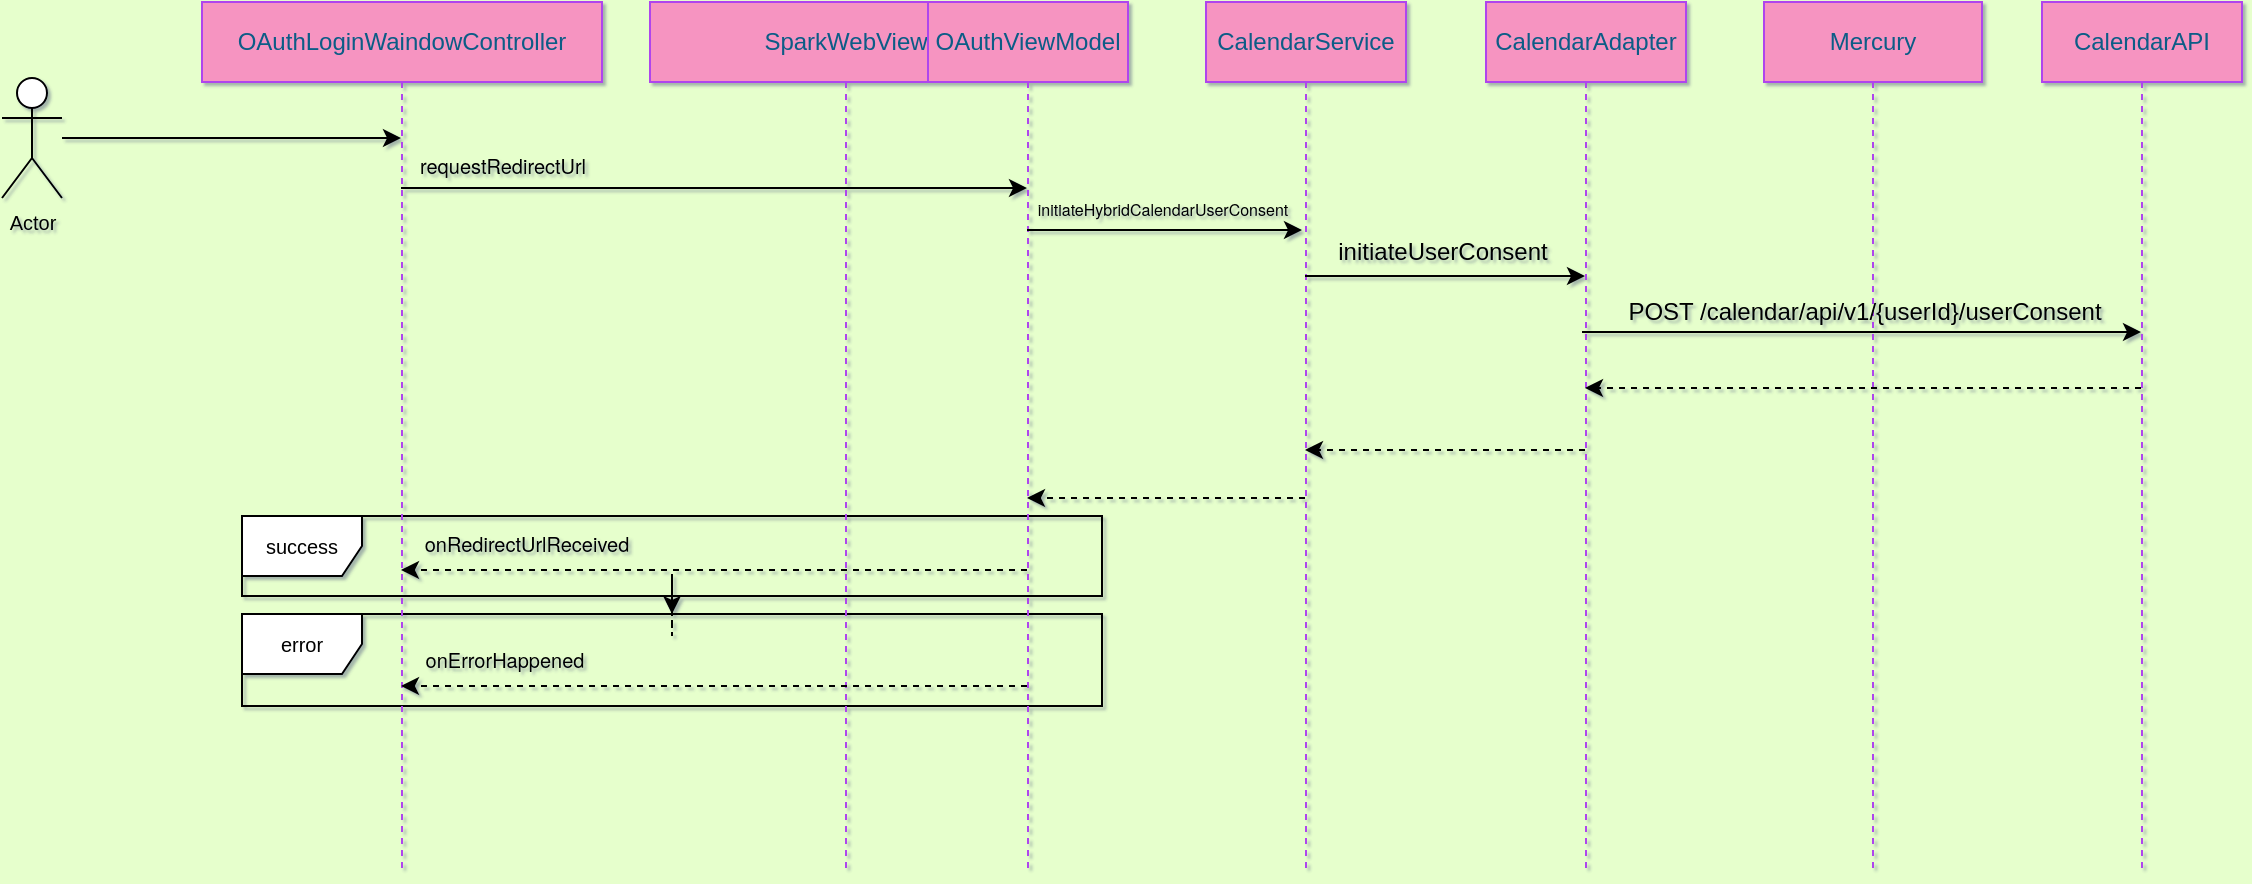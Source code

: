 <mxfile version="16.5.6" type="github">
  <diagram id="C5RBs43oDa-KdzZeNtuy" name="Page-1">
    <mxGraphModel dx="1196" dy="3946" grid="1" gridSize="10" guides="1" tooltips="1" connect="1" arrows="1" fold="1" page="1" pageScale="1" pageWidth="4681" pageHeight="3300" background="#E6FFCC" math="0" shadow="1">
      <root>
        <mxCell id="WIyWlLk6GJQsqaUBKTNV-0" />
        <mxCell id="WIyWlLk6GJQsqaUBKTNV-1" parent="WIyWlLk6GJQsqaUBKTNV-0" />
        <mxCell id="RtrCidmmQqVbmZ6bVb9F-30" value="success" style="shape=umlFrame;whiteSpace=wrap;html=1;fontSize=10;" vertex="1" parent="WIyWlLk6GJQsqaUBKTNV-1">
          <mxGeometry x="200" y="-113" width="430" height="40" as="geometry" />
        </mxCell>
        <mxCell id="RtrCidmmQqVbmZ6bVb9F-31" value="error" style="shape=umlFrame;whiteSpace=wrap;html=1;fontSize=10;" vertex="1" parent="WIyWlLk6GJQsqaUBKTNV-1">
          <mxGeometry x="200" y="-64" width="430" height="46" as="geometry" />
        </mxCell>
        <mxCell id="i_NOOTvO4Euxv1qAmDcc-1" value="OAuthLoginWaindowController" style="shape=umlLifeline;perimeter=lifelinePerimeter;whiteSpace=wrap;html=1;container=1;collapsible=0;recursiveResize=0;outlineConnect=0;rounded=0;fontColor=#095C86;strokeColor=#AF45ED;fillColor=#F694C1;" parent="WIyWlLk6GJQsqaUBKTNV-1" vertex="1">
          <mxGeometry x="180" y="-370" width="200" height="436" as="geometry" />
        </mxCell>
        <mxCell id="RtrCidmmQqVbmZ6bVb9F-21" value="&lt;p class=&quot;p1&quot; style=&quot;margin: 0px ; font-stretch: normal ; line-height: normal ; font-family: &amp;#34;helvetica neue&amp;#34;&quot;&gt;&lt;font style=&quot;font-size: 10px&quot;&gt;requestRedirectUrl&lt;/font&gt;&lt;/p&gt;" style="text;html=1;align=center;verticalAlign=middle;resizable=0;points=[];autosize=1;strokeColor=none;fillColor=none;fontSize=8;" vertex="1" parent="i_NOOTvO4Euxv1qAmDcc-1">
          <mxGeometry x="100" y="71" width="100" height="20" as="geometry" />
        </mxCell>
        <mxCell id="i_NOOTvO4Euxv1qAmDcc-3" value="SparkWebView" style="shape=umlLifeline;perimeter=lifelinePerimeter;whiteSpace=wrap;html=1;container=1;collapsible=0;recursiveResize=0;outlineConnect=0;rounded=0;fontColor=#095C86;strokeColor=#AF45ED;fillColor=#F694C1;" parent="WIyWlLk6GJQsqaUBKTNV-1" vertex="1">
          <mxGeometry x="404" y="-370" width="196" height="436" as="geometry" />
        </mxCell>
        <mxCell id="RtrCidmmQqVbmZ6bVb9F-0" value="OAuthViewModel" style="shape=umlLifeline;perimeter=lifelinePerimeter;whiteSpace=wrap;html=1;container=1;collapsible=0;recursiveResize=0;outlineConnect=0;rounded=0;fontColor=#095C86;strokeColor=#AF45ED;fillColor=#F694C1;" vertex="1" parent="WIyWlLk6GJQsqaUBKTNV-1">
          <mxGeometry x="543" y="-370" width="100" height="436" as="geometry" />
        </mxCell>
        <mxCell id="RtrCidmmQqVbmZ6bVb9F-3" value="CalendarService" style="shape=umlLifeline;perimeter=lifelinePerimeter;whiteSpace=wrap;html=1;container=1;collapsible=0;recursiveResize=0;outlineConnect=0;rounded=0;fontColor=#095C86;strokeColor=#AF45ED;fillColor=#F694C1;" vertex="1" parent="WIyWlLk6GJQsqaUBKTNV-1">
          <mxGeometry x="682" y="-370" width="100" height="436" as="geometry" />
        </mxCell>
        <mxCell id="RtrCidmmQqVbmZ6bVb9F-5" value="CalendarAdapter" style="shape=umlLifeline;perimeter=lifelinePerimeter;whiteSpace=wrap;html=1;container=1;collapsible=0;recursiveResize=0;outlineConnect=0;rounded=0;fontColor=#095C86;strokeColor=#AF45ED;fillColor=#F694C1;" vertex="1" parent="WIyWlLk6GJQsqaUBKTNV-1">
          <mxGeometry x="822" y="-370" width="100" height="436" as="geometry" />
        </mxCell>
        <mxCell id="RtrCidmmQqVbmZ6bVb9F-6" value="Mercury" style="shape=umlLifeline;perimeter=lifelinePerimeter;whiteSpace=wrap;html=1;container=1;collapsible=0;recursiveResize=0;outlineConnect=0;rounded=0;fontColor=#095C86;strokeColor=#AF45ED;fillColor=#F694C1;" vertex="1" parent="WIyWlLk6GJQsqaUBKTNV-1">
          <mxGeometry x="961" y="-370" width="109" height="436" as="geometry" />
        </mxCell>
        <mxCell id="RtrCidmmQqVbmZ6bVb9F-17" value="POST /calendar/api/v1/{userId}/userConsent" style="text;html=1;align=center;verticalAlign=middle;resizable=0;points=[];autosize=1;strokeColor=none;fillColor=none;" vertex="1" parent="RtrCidmmQqVbmZ6bVb9F-6">
          <mxGeometry x="-75" y="145" width="250" height="20" as="geometry" />
        </mxCell>
        <mxCell id="RtrCidmmQqVbmZ6bVb9F-8" value="CalendarAPI" style="shape=umlLifeline;perimeter=lifelinePerimeter;whiteSpace=wrap;html=1;container=1;collapsible=0;recursiveResize=0;outlineConnect=0;rounded=0;fontColor=#095C86;strokeColor=#AF45ED;fillColor=#F694C1;" vertex="1" parent="WIyWlLk6GJQsqaUBKTNV-1">
          <mxGeometry x="1100" y="-370" width="100" height="436" as="geometry" />
        </mxCell>
        <mxCell id="RtrCidmmQqVbmZ6bVb9F-12" value="" style="endArrow=classic;html=1;rounded=0;" edge="1" parent="WIyWlLk6GJQsqaUBKTNV-1">
          <mxGeometry width="50" height="50" relative="1" as="geometry">
            <mxPoint x="731.5" y="-233" as="sourcePoint" />
            <mxPoint x="871.5" y="-233" as="targetPoint" />
          </mxGeometry>
        </mxCell>
        <mxCell id="RtrCidmmQqVbmZ6bVb9F-13" value="initiateUserConsent" style="text;html=1;align=center;verticalAlign=middle;resizable=0;points=[];autosize=1;strokeColor=none;fillColor=none;" vertex="1" parent="WIyWlLk6GJQsqaUBKTNV-1">
          <mxGeometry x="740" y="-255" width="120" height="20" as="geometry" />
        </mxCell>
        <mxCell id="RtrCidmmQqVbmZ6bVb9F-16" value="" style="endArrow=classic;html=1;rounded=0;" edge="1" parent="WIyWlLk6GJQsqaUBKTNV-1">
          <mxGeometry width="50" height="50" relative="1" as="geometry">
            <mxPoint x="870" y="-205" as="sourcePoint" />
            <mxPoint x="1149.5" y="-205" as="targetPoint" />
          </mxGeometry>
        </mxCell>
        <mxCell id="RtrCidmmQqVbmZ6bVb9F-18" value="" style="endArrow=classic;html=1;rounded=0;" edge="1" parent="WIyWlLk6GJQsqaUBKTNV-1">
          <mxGeometry width="50" height="50" relative="1" as="geometry">
            <mxPoint x="592.5" y="-256" as="sourcePoint" />
            <mxPoint x="730" y="-256" as="targetPoint" />
          </mxGeometry>
        </mxCell>
        <mxCell id="RtrCidmmQqVbmZ6bVb9F-19" value="&lt;p class=&quot;p1&quot; style=&quot;margin: 0px ; font-stretch: normal ; line-height: normal ; font-family: &amp;#34;helvetica neue&amp;#34;&quot;&gt;&lt;font style=&quot;font-size: 8px&quot;&gt;initiateHybridCalendarUserConsent&lt;/font&gt;&lt;/p&gt;" style="text;html=1;align=center;verticalAlign=middle;resizable=0;points=[];autosize=1;strokeColor=none;fillColor=none;" vertex="1" parent="WIyWlLk6GJQsqaUBKTNV-1">
          <mxGeometry x="590" y="-279" width="140" height="20" as="geometry" />
        </mxCell>
        <mxCell id="RtrCidmmQqVbmZ6bVb9F-20" value="" style="endArrow=classic;html=1;rounded=0;fontSize=8;" edge="1" parent="WIyWlLk6GJQsqaUBKTNV-1">
          <mxGeometry width="50" height="50" relative="1" as="geometry">
            <mxPoint x="279.5" y="-277" as="sourcePoint" />
            <mxPoint x="592.5" y="-277" as="targetPoint" />
          </mxGeometry>
        </mxCell>
        <mxCell id="RtrCidmmQqVbmZ6bVb9F-22" value="Actor" style="shape=umlActor;verticalLabelPosition=bottom;verticalAlign=top;html=1;outlineConnect=0;fontSize=10;" vertex="1" parent="WIyWlLk6GJQsqaUBKTNV-1">
          <mxGeometry x="80" y="-332" width="30" height="60" as="geometry" />
        </mxCell>
        <mxCell id="RtrCidmmQqVbmZ6bVb9F-23" value="" style="endArrow=classic;html=1;rounded=0;fontSize=10;" edge="1" parent="WIyWlLk6GJQsqaUBKTNV-1" source="RtrCidmmQqVbmZ6bVb9F-22">
          <mxGeometry width="50" height="50" relative="1" as="geometry">
            <mxPoint x="100" y="-252" as="sourcePoint" />
            <mxPoint x="279.5" y="-302" as="targetPoint" />
          </mxGeometry>
        </mxCell>
        <mxCell id="RtrCidmmQqVbmZ6bVb9F-25" value="" style="endArrow=classic;html=1;rounded=0;fontSize=10;dashed=1;" edge="1" parent="WIyWlLk6GJQsqaUBKTNV-1">
          <mxGeometry width="50" height="50" relative="1" as="geometry">
            <mxPoint x="1149.5" y="-177" as="sourcePoint" />
            <mxPoint x="871.5" y="-177" as="targetPoint" />
          </mxGeometry>
        </mxCell>
        <mxCell id="RtrCidmmQqVbmZ6bVb9F-26" value="" style="endArrow=classic;html=1;rounded=0;fontSize=10;dashed=1;" edge="1" parent="WIyWlLk6GJQsqaUBKTNV-1">
          <mxGeometry width="50" height="50" relative="1" as="geometry">
            <mxPoint x="871.5" y="-146" as="sourcePoint" />
            <mxPoint x="731.5" y="-146" as="targetPoint" />
          </mxGeometry>
        </mxCell>
        <mxCell id="RtrCidmmQqVbmZ6bVb9F-27" value="" style="endArrow=classic;html=1;rounded=0;fontSize=10;dashed=1;" edge="1" parent="WIyWlLk6GJQsqaUBKTNV-1">
          <mxGeometry width="50" height="50" relative="1" as="geometry">
            <mxPoint x="731.5" y="-122" as="sourcePoint" />
            <mxPoint x="592.5" y="-122" as="targetPoint" />
          </mxGeometry>
        </mxCell>
        <mxCell id="RtrCidmmQqVbmZ6bVb9F-28" value="" style="endArrow=classic;html=1;rounded=0;fontSize=10;dashed=1;" edge="1" parent="WIyWlLk6GJQsqaUBKTNV-1">
          <mxGeometry width="50" height="50" relative="1" as="geometry">
            <mxPoint x="592.5" y="-86" as="sourcePoint" />
            <mxPoint x="279.5" y="-86" as="targetPoint" />
          </mxGeometry>
        </mxCell>
        <mxCell id="RtrCidmmQqVbmZ6bVb9F-29" value="&lt;p class=&quot;p1&quot; style=&quot;margin: 0px ; font-stretch: normal ; line-height: normal ; font-family: &amp;#34;helvetica neue&amp;#34;&quot;&gt;&lt;font style=&quot;font-size: 10px&quot;&gt;onRedirectUrlReceived&lt;/font&gt;&lt;/p&gt;" style="text;html=1;align=center;verticalAlign=middle;resizable=0;points=[];autosize=1;strokeColor=none;fillColor=none;fontSize=10;" vertex="1" parent="WIyWlLk6GJQsqaUBKTNV-1">
          <mxGeometry x="282" y="-110" width="120" height="20" as="geometry" />
        </mxCell>
        <mxCell id="RtrCidmmQqVbmZ6bVb9F-32" value="" style="edgeStyle=orthogonalEdgeStyle;rounded=0;orthogonalLoop=1;jettySize=auto;html=1;dashed=1;fontSize=10;" edge="1" parent="WIyWlLk6GJQsqaUBKTNV-1" source="RtrCidmmQqVbmZ6bVb9F-30" target="RtrCidmmQqVbmZ6bVb9F-31">
          <mxGeometry relative="1" as="geometry" />
        </mxCell>
        <mxCell id="RtrCidmmQqVbmZ6bVb9F-33" value="" style="endArrow=classic;html=1;rounded=0;fontSize=10;dashed=1;" edge="1" parent="WIyWlLk6GJQsqaUBKTNV-1">
          <mxGeometry width="50" height="50" relative="1" as="geometry">
            <mxPoint x="592.5" y="-28" as="sourcePoint" />
            <mxPoint x="279.5" y="-28" as="targetPoint" />
          </mxGeometry>
        </mxCell>
        <mxCell id="RtrCidmmQqVbmZ6bVb9F-34" value="&lt;p class=&quot;p1&quot; style=&quot;margin: 0px ; font-stretch: normal ; line-height: normal ; font-family: &amp;#34;helvetica neue&amp;#34;&quot;&gt;&lt;font style=&quot;font-size: 10px&quot;&gt;onErrorHappened&lt;/font&gt;&lt;/p&gt;" style="text;html=1;align=center;verticalAlign=middle;resizable=0;points=[];autosize=1;strokeColor=none;fillColor=none;fontSize=10;" vertex="1" parent="WIyWlLk6GJQsqaUBKTNV-1">
          <mxGeometry x="281" y="-52" width="100" height="20" as="geometry" />
        </mxCell>
      </root>
    </mxGraphModel>
  </diagram>
</mxfile>

